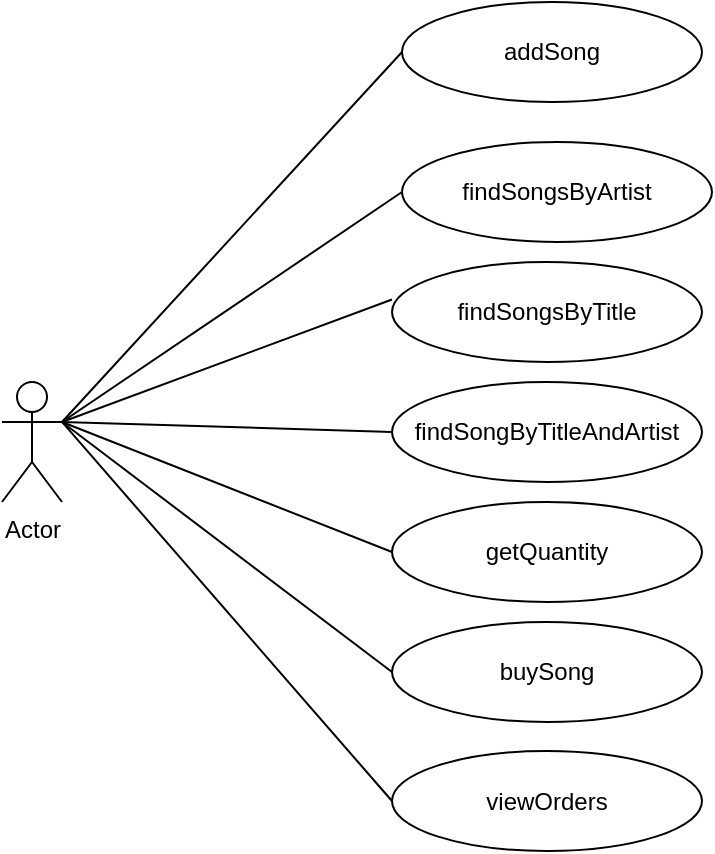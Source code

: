 <mxfile version="20.5.3" type="github"><diagram id="CgRTxrTRBhd4AGmsUOmM" name="Page-1"><mxGraphModel dx="731" dy="428" grid="1" gridSize="10" guides="1" tooltips="1" connect="1" arrows="1" fold="1" page="1" pageScale="1" pageWidth="827" pageHeight="1169" math="0" shadow="0"><root><mxCell id="0"/><mxCell id="1" parent="0"/><mxCell id="j28ISjWlu8tMxOOj9b2g-1" value="Actor" style="shape=umlActor;verticalLabelPosition=bottom;verticalAlign=top;html=1;outlineConnect=0;" parent="1" vertex="1"><mxGeometry x="120" y="350" width="30" height="60" as="geometry"/></mxCell><mxCell id="j28ISjWlu8tMxOOj9b2g-4" value="addSong" style="ellipse;whiteSpace=wrap;html=1;" parent="1" vertex="1"><mxGeometry x="320" y="160" width="150" height="50" as="geometry"/></mxCell><mxCell id="j28ISjWlu8tMxOOj9b2g-5" value="findSongsByArtist" style="ellipse;whiteSpace=wrap;html=1;" parent="1" vertex="1"><mxGeometry x="320" y="230" width="155" height="50" as="geometry"/></mxCell><mxCell id="j28ISjWlu8tMxOOj9b2g-6" value="findSongsByTitle" style="ellipse;whiteSpace=wrap;html=1;" parent="1" vertex="1"><mxGeometry x="315" y="290" width="155" height="50" as="geometry"/></mxCell><mxCell id="4Q8XIU8MgnlVE5N2Mjop-1" value="" style="endArrow=none;html=1;rounded=0;entryX=0;entryY=0.5;entryDx=0;entryDy=0;exitX=1;exitY=0.333;exitDx=0;exitDy=0;exitPerimeter=0;" parent="1" source="j28ISjWlu8tMxOOj9b2g-1" target="j28ISjWlu8tMxOOj9b2g-4" edge="1"><mxGeometry width="50" height="50" relative="1" as="geometry"><mxPoint x="350" y="250" as="sourcePoint"/><mxPoint x="400" y="200" as="targetPoint"/></mxGeometry></mxCell><mxCell id="4Q8XIU8MgnlVE5N2Mjop-3" value="" style="endArrow=none;html=1;rounded=0;exitX=1;exitY=0.333;exitDx=0;exitDy=0;exitPerimeter=0;entryX=0;entryY=0.5;entryDx=0;entryDy=0;" parent="1" source="j28ISjWlu8tMxOOj9b2g-1" target="j28ISjWlu8tMxOOj9b2g-5" edge="1"><mxGeometry width="50" height="50" relative="1" as="geometry"><mxPoint x="170" y="240" as="sourcePoint"/><mxPoint x="310" y="230" as="targetPoint"/></mxGeometry></mxCell><mxCell id="4Q8XIU8MgnlVE5N2Mjop-4" value="" style="endArrow=none;html=1;rounded=0;exitX=1;exitY=0.333;exitDx=0;exitDy=0;exitPerimeter=0;entryX=0;entryY=0.375;entryDx=0;entryDy=0;entryPerimeter=0;" parent="1" source="j28ISjWlu8tMxOOj9b2g-1" target="j28ISjWlu8tMxOOj9b2g-6" edge="1"><mxGeometry width="50" height="50" relative="1" as="geometry"><mxPoint x="170" y="240" as="sourcePoint"/><mxPoint x="330" y="240" as="targetPoint"/></mxGeometry></mxCell><mxCell id="4Q8XIU8MgnlVE5N2Mjop-5" value="findSongByTitleAndArtist" style="ellipse;whiteSpace=wrap;html=1;" parent="1" vertex="1"><mxGeometry x="315" y="350" width="155" height="50" as="geometry"/></mxCell><mxCell id="4Q8XIU8MgnlVE5N2Mjop-7" value="getQuantity" style="ellipse;whiteSpace=wrap;html=1;" parent="1" vertex="1"><mxGeometry x="315" y="410" width="155" height="50" as="geometry"/></mxCell><mxCell id="4Q8XIU8MgnlVE5N2Mjop-8" value="buySong&lt;span style=&quot;color: rgba(0, 0, 0, 0); font-family: monospace; font-size: 0px; text-align: start;&quot;&gt;%3CmxGraphModel%3E%3Croot%3E%3CmxCell%20id%3D%220%22%2F%3E%3CmxCell%20id%3D%221%22%20parent%3D%220%22%2F%3E%3CmxCell%20id%3D%222%22%20value%3D%22findSongByTitleAndArtist%22%20style%3D%22ellipse%3BwhiteSpace%3Dwrap%3Bhtml%3D1%3B%22%20vertex%3D%221%22%20parent%3D%221%22%3E%3CmxGeometry%20x%3D%22315%22%20y%3D%22390%22%20width%3D%22155%22%20height%3D%2250%22%20as%3D%22geometry%22%2F%3E%3C%2FmxCell%3E%3C%2Froot%3E%3C%2FmxGraphModel%3E&lt;/span&gt;" style="ellipse;whiteSpace=wrap;html=1;" parent="1" vertex="1"><mxGeometry x="315" y="470" width="155" height="50" as="geometry"/></mxCell><mxCell id="4Q8XIU8MgnlVE5N2Mjop-9" value="viewOrders" style="ellipse;whiteSpace=wrap;html=1;" parent="1" vertex="1"><mxGeometry x="315" y="534.5" width="155" height="50" as="geometry"/></mxCell><mxCell id="4Q8XIU8MgnlVE5N2Mjop-10" value="" style="endArrow=none;html=1;rounded=0;exitX=1;exitY=0.333;exitDx=0;exitDy=0;exitPerimeter=0;entryX=0;entryY=0.5;entryDx=0;entryDy=0;" parent="1" source="j28ISjWlu8tMxOOj9b2g-1" target="4Q8XIU8MgnlVE5N2Mjop-5" edge="1"><mxGeometry width="50" height="50" relative="1" as="geometry"><mxPoint x="310" y="390" as="sourcePoint"/><mxPoint x="360" y="340" as="targetPoint"/></mxGeometry></mxCell><mxCell id="4Q8XIU8MgnlVE5N2Mjop-11" value="" style="endArrow=none;html=1;rounded=0;entryX=0;entryY=0.5;entryDx=0;entryDy=0;exitX=1;exitY=0.333;exitDx=0;exitDy=0;exitPerimeter=0;" parent="1" source="j28ISjWlu8tMxOOj9b2g-1" target="4Q8XIU8MgnlVE5N2Mjop-7" edge="1"><mxGeometry width="50" height="50" relative="1" as="geometry"><mxPoint x="190" y="230" as="sourcePoint"/><mxPoint x="360" y="340" as="targetPoint"/></mxGeometry></mxCell><mxCell id="4Q8XIU8MgnlVE5N2Mjop-12" value="" style="endArrow=none;html=1;rounded=0;exitX=1;exitY=0.333;exitDx=0;exitDy=0;exitPerimeter=0;entryX=0;entryY=0.5;entryDx=0;entryDy=0;" parent="1" source="j28ISjWlu8tMxOOj9b2g-1" target="4Q8XIU8MgnlVE5N2Mjop-8" edge="1"><mxGeometry width="50" height="50" relative="1" as="geometry"><mxPoint x="310" y="390" as="sourcePoint"/><mxPoint x="360" y="340" as="targetPoint"/></mxGeometry></mxCell><mxCell id="4Q8XIU8MgnlVE5N2Mjop-13" value="" style="endArrow=none;html=1;rounded=0;entryX=0;entryY=0.5;entryDx=0;entryDy=0;exitX=1;exitY=0.333;exitDx=0;exitDy=0;exitPerimeter=0;" parent="1" source="j28ISjWlu8tMxOOj9b2g-1" target="4Q8XIU8MgnlVE5N2Mjop-9" edge="1"><mxGeometry width="50" height="50" relative="1" as="geometry"><mxPoint x="310" y="390" as="sourcePoint"/><mxPoint x="360" y="340" as="targetPoint"/></mxGeometry></mxCell></root></mxGraphModel></diagram></mxfile>